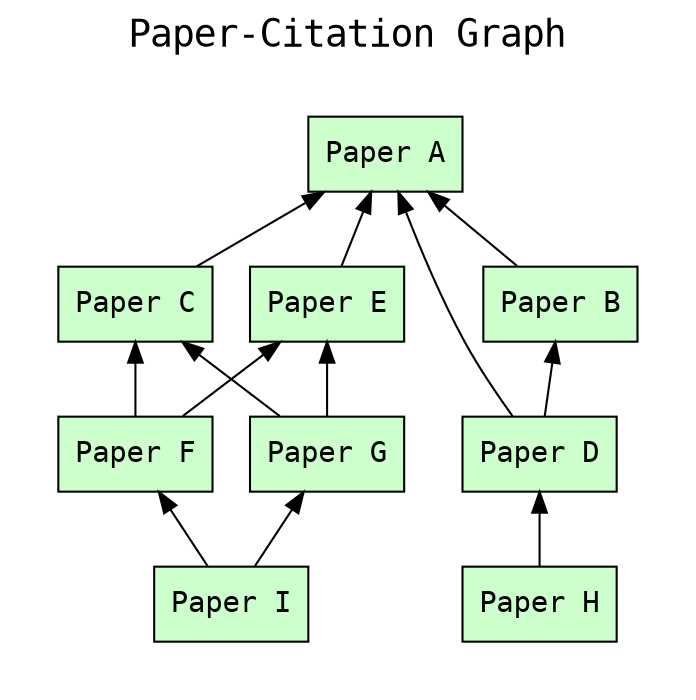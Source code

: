 digraph wt_run {
rankdir=BT

fontname=Courier; fontsize=18; labelloc=t
label="Paper-Citation Graph"

subgraph cluster_citations { label=""; color=white; penwidth=0
subgraph cluster_citations_inner { label=""; color=white

# paper nodes
node[shape=box style="filled" fillcolor="#CCFFCC" peripheries=1 fontname=Courier]
"http://learningsparql.com/ns/papers#paperA" [label="Paper A"]
"http://learningsparql.com/ns/papers#paperB" [label="Paper B"]
"http://learningsparql.com/ns/papers#paperC" [label="Paper C"]
"http://learningsparql.com/ns/papers#paperD" [label="Paper D"]
"http://learningsparql.com/ns/papers#paperE" [label="Paper E"]
"http://learningsparql.com/ns/papers#paperF" [label="Paper F"]
"http://learningsparql.com/ns/papers#paperG" [label="Paper G"]
"http://learningsparql.com/ns/papers#paperH" [label="Paper H"]
"http://learningsparql.com/ns/papers#paperI" [label="Paper I"]

# citation edges
"http://learningsparql.com/ns/papers#paperB" -> "http://learningsparql.com/ns/papers#paperA"
"http://learningsparql.com/ns/papers#paperC" -> "http://learningsparql.com/ns/papers#paperA"
"http://learningsparql.com/ns/papers#paperD" -> "http://learningsparql.com/ns/papers#paperA"
"http://learningsparql.com/ns/papers#paperD" -> "http://learningsparql.com/ns/papers#paperB"
"http://learningsparql.com/ns/papers#paperE" -> "http://learningsparql.com/ns/papers#paperA"
"http://learningsparql.com/ns/papers#paperF" -> "http://learningsparql.com/ns/papers#paperC"
"http://learningsparql.com/ns/papers#paperF" -> "http://learningsparql.com/ns/papers#paperE"
"http://learningsparql.com/ns/papers#paperG" -> "http://learningsparql.com/ns/papers#paperC"
"http://learningsparql.com/ns/papers#paperG" -> "http://learningsparql.com/ns/papers#paperE"
"http://learningsparql.com/ns/papers#paperH" -> "http://learningsparql.com/ns/papers#paperD"
"http://learningsparql.com/ns/papers#paperI" -> "http://learningsparql.com/ns/papers#paperF"
"http://learningsparql.com/ns/papers#paperI" -> "http://learningsparql.com/ns/papers#paperG"

}}

}